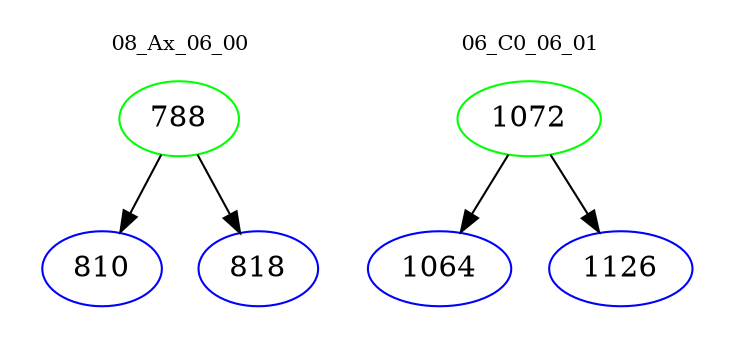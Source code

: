 digraph{
subgraph cluster_0 {
color = white
label = "08_Ax_06_00";
fontsize=10;
T0_788 [label="788", color="green"]
T0_788 -> T0_810 [color="black"]
T0_810 [label="810", color="blue"]
T0_788 -> T0_818 [color="black"]
T0_818 [label="818", color="blue"]
}
subgraph cluster_1 {
color = white
label = "06_C0_06_01";
fontsize=10;
T1_1072 [label="1072", color="green"]
T1_1072 -> T1_1064 [color="black"]
T1_1064 [label="1064", color="blue"]
T1_1072 -> T1_1126 [color="black"]
T1_1126 [label="1126", color="blue"]
}
}
